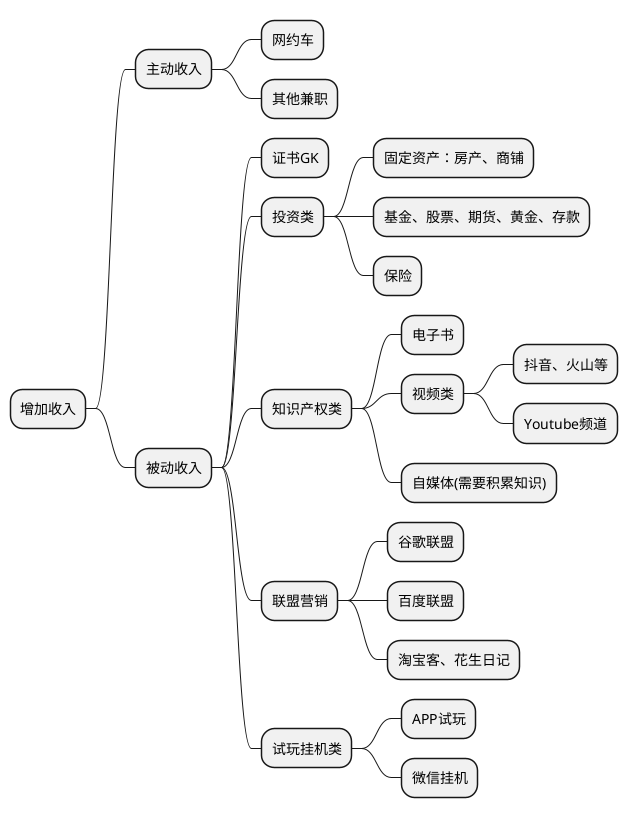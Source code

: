 @startmindmap
* 增加收入
** 主动收入
*** 网约车
*** 其他兼职

** 被动收入
*** 证书GK
*** 投资类
**** 固定资产：房产、商铺
**** 基金、股票、期货、黄金、存款
**** 保险

*** 知识产权类
**** 电子书
**** 视频类
***** 抖音、火山等
***** Youtube频道
**** 自媒体(需要积累知识)

*** 联盟营销
**** 谷歌联盟
**** 百度联盟
**** 淘宝客、花生日记

*** 试玩挂机类
**** APP试玩
**** 微信挂机

@endmindmap